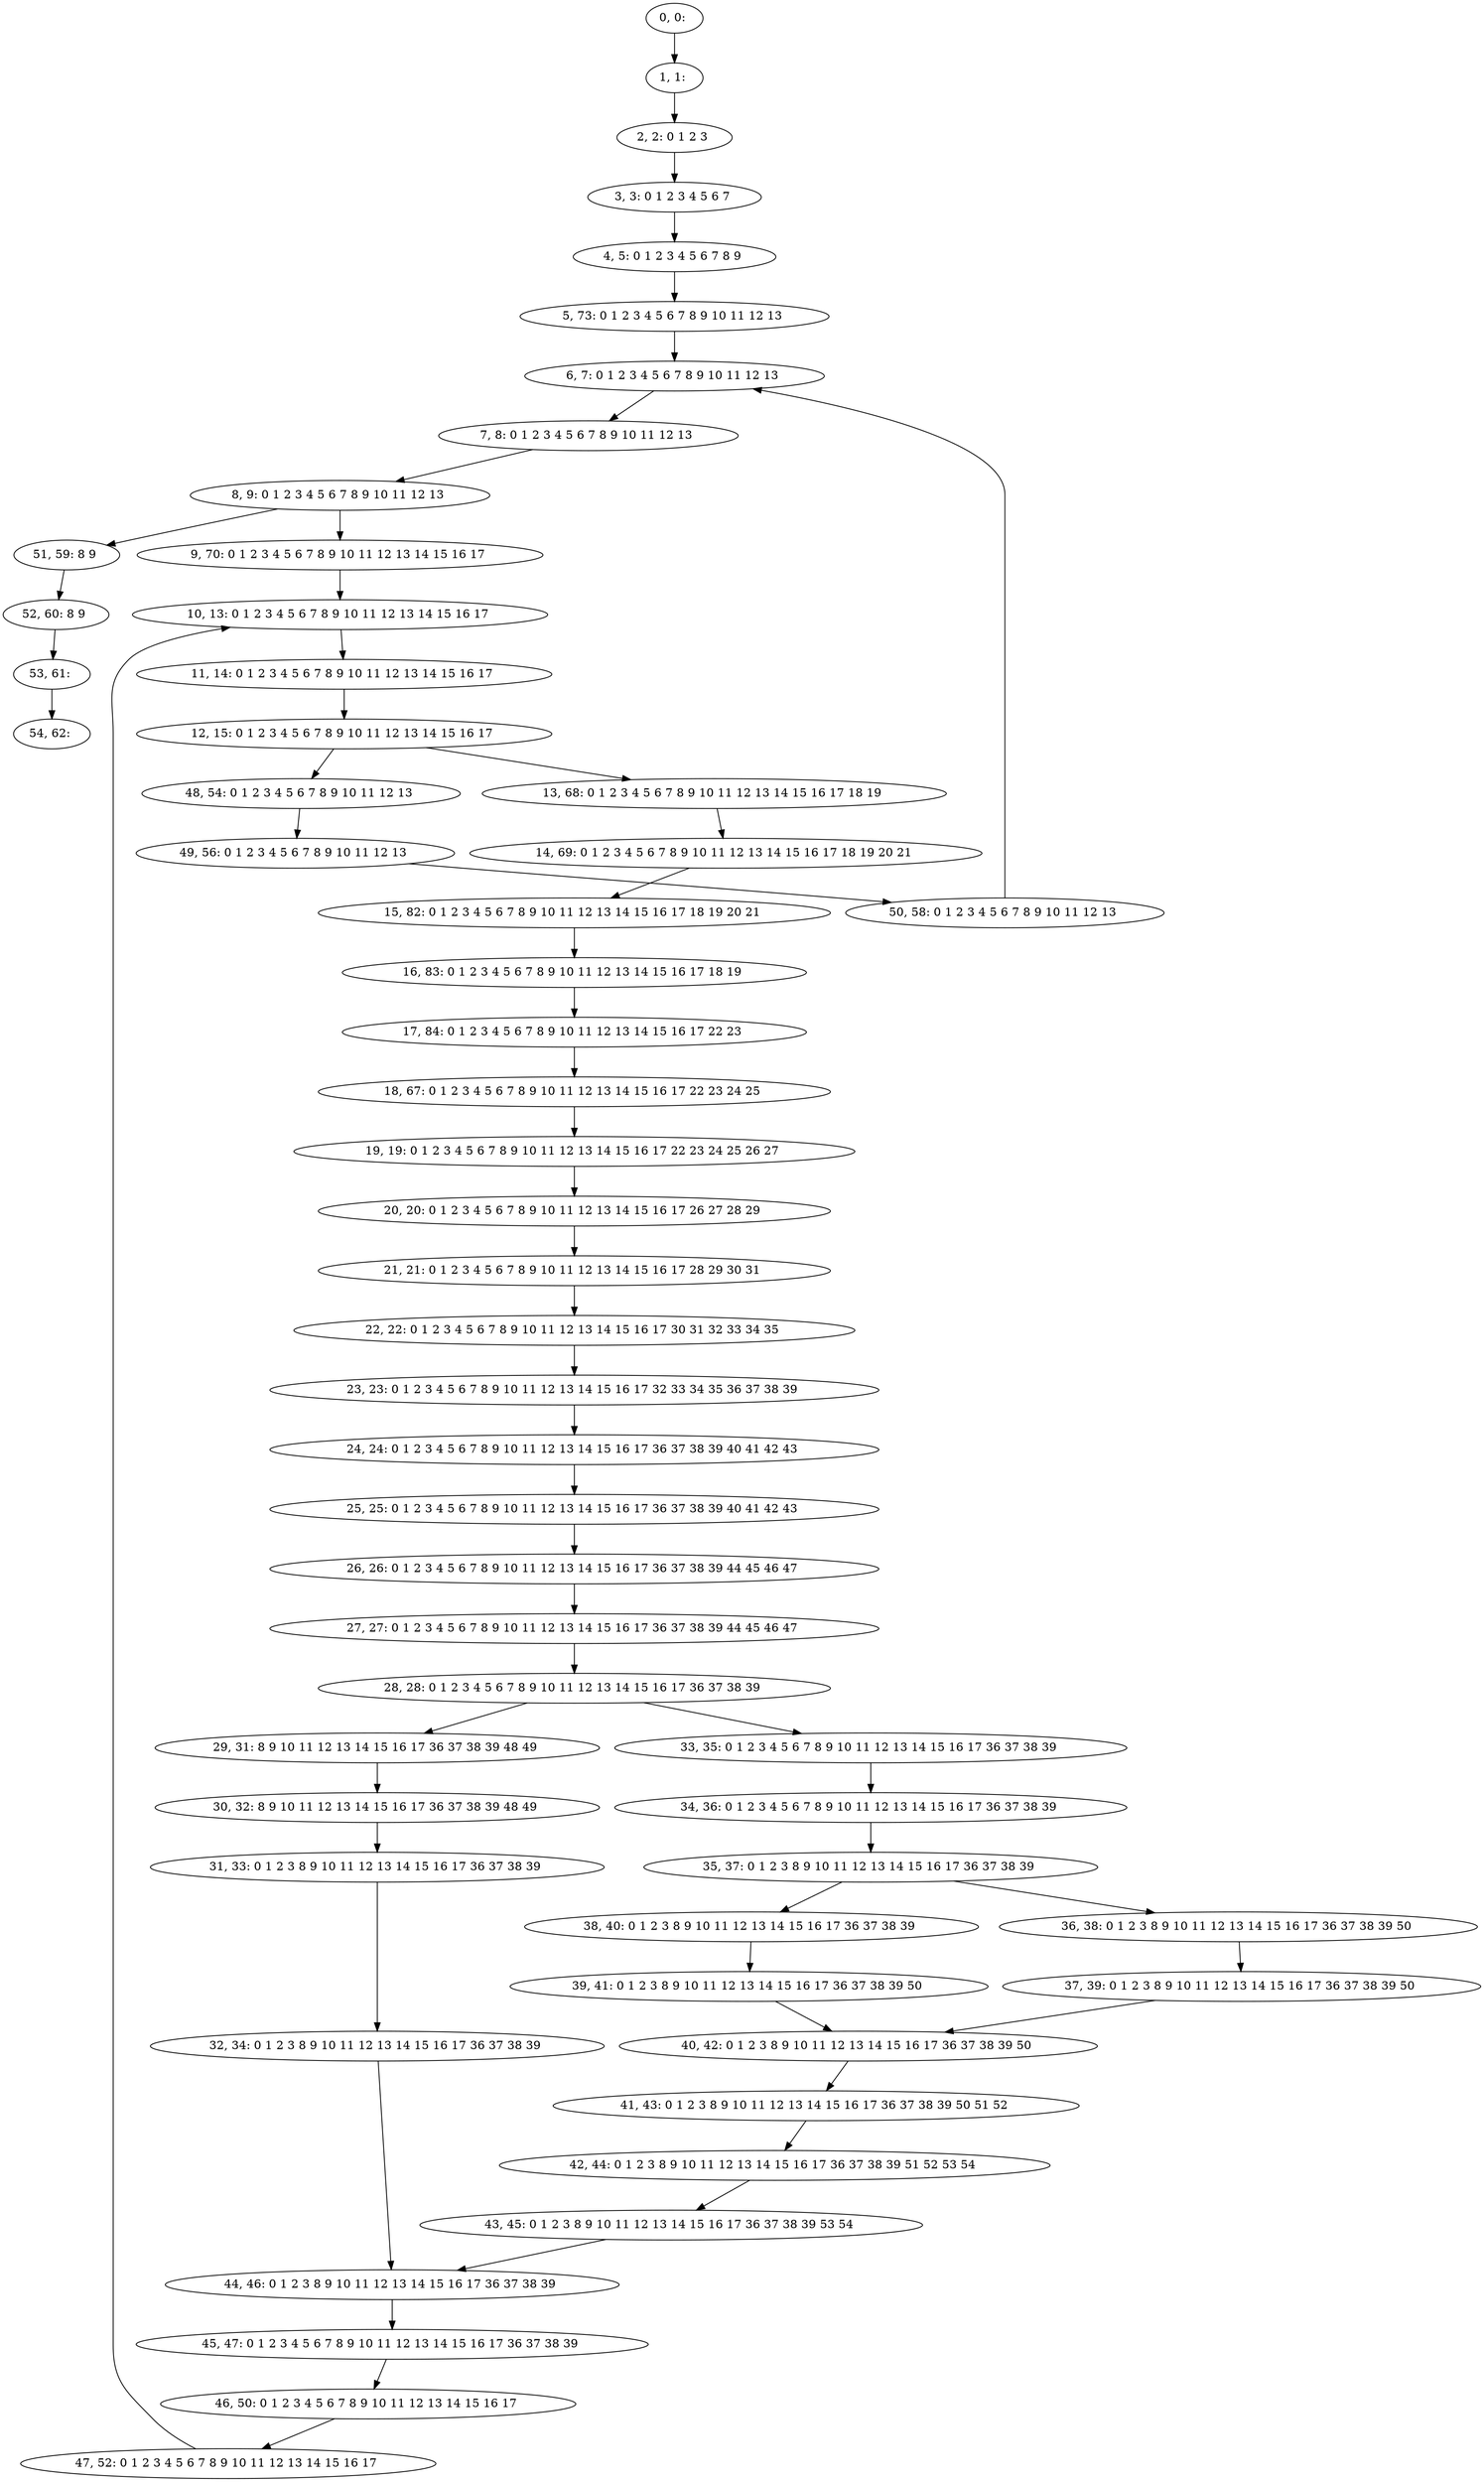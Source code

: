 digraph G {
0[label="0, 0: "];
1[label="1, 1: "];
2[label="2, 2: 0 1 2 3 "];
3[label="3, 3: 0 1 2 3 4 5 6 7 "];
4[label="4, 5: 0 1 2 3 4 5 6 7 8 9 "];
5[label="5, 73: 0 1 2 3 4 5 6 7 8 9 10 11 12 13 "];
6[label="6, 7: 0 1 2 3 4 5 6 7 8 9 10 11 12 13 "];
7[label="7, 8: 0 1 2 3 4 5 6 7 8 9 10 11 12 13 "];
8[label="8, 9: 0 1 2 3 4 5 6 7 8 9 10 11 12 13 "];
9[label="9, 70: 0 1 2 3 4 5 6 7 8 9 10 11 12 13 14 15 16 17 "];
10[label="10, 13: 0 1 2 3 4 5 6 7 8 9 10 11 12 13 14 15 16 17 "];
11[label="11, 14: 0 1 2 3 4 5 6 7 8 9 10 11 12 13 14 15 16 17 "];
12[label="12, 15: 0 1 2 3 4 5 6 7 8 9 10 11 12 13 14 15 16 17 "];
13[label="13, 68: 0 1 2 3 4 5 6 7 8 9 10 11 12 13 14 15 16 17 18 19 "];
14[label="14, 69: 0 1 2 3 4 5 6 7 8 9 10 11 12 13 14 15 16 17 18 19 20 21 "];
15[label="15, 82: 0 1 2 3 4 5 6 7 8 9 10 11 12 13 14 15 16 17 18 19 20 21 "];
16[label="16, 83: 0 1 2 3 4 5 6 7 8 9 10 11 12 13 14 15 16 17 18 19 "];
17[label="17, 84: 0 1 2 3 4 5 6 7 8 9 10 11 12 13 14 15 16 17 22 23 "];
18[label="18, 67: 0 1 2 3 4 5 6 7 8 9 10 11 12 13 14 15 16 17 22 23 24 25 "];
19[label="19, 19: 0 1 2 3 4 5 6 7 8 9 10 11 12 13 14 15 16 17 22 23 24 25 26 27 "];
20[label="20, 20: 0 1 2 3 4 5 6 7 8 9 10 11 12 13 14 15 16 17 26 27 28 29 "];
21[label="21, 21: 0 1 2 3 4 5 6 7 8 9 10 11 12 13 14 15 16 17 28 29 30 31 "];
22[label="22, 22: 0 1 2 3 4 5 6 7 8 9 10 11 12 13 14 15 16 17 30 31 32 33 34 35 "];
23[label="23, 23: 0 1 2 3 4 5 6 7 8 9 10 11 12 13 14 15 16 17 32 33 34 35 36 37 38 39 "];
24[label="24, 24: 0 1 2 3 4 5 6 7 8 9 10 11 12 13 14 15 16 17 36 37 38 39 40 41 42 43 "];
25[label="25, 25: 0 1 2 3 4 5 6 7 8 9 10 11 12 13 14 15 16 17 36 37 38 39 40 41 42 43 "];
26[label="26, 26: 0 1 2 3 4 5 6 7 8 9 10 11 12 13 14 15 16 17 36 37 38 39 44 45 46 47 "];
27[label="27, 27: 0 1 2 3 4 5 6 7 8 9 10 11 12 13 14 15 16 17 36 37 38 39 44 45 46 47 "];
28[label="28, 28: 0 1 2 3 4 5 6 7 8 9 10 11 12 13 14 15 16 17 36 37 38 39 "];
29[label="29, 31: 8 9 10 11 12 13 14 15 16 17 36 37 38 39 48 49 "];
30[label="30, 32: 8 9 10 11 12 13 14 15 16 17 36 37 38 39 48 49 "];
31[label="31, 33: 0 1 2 3 8 9 10 11 12 13 14 15 16 17 36 37 38 39 "];
32[label="32, 34: 0 1 2 3 8 9 10 11 12 13 14 15 16 17 36 37 38 39 "];
33[label="33, 35: 0 1 2 3 4 5 6 7 8 9 10 11 12 13 14 15 16 17 36 37 38 39 "];
34[label="34, 36: 0 1 2 3 4 5 6 7 8 9 10 11 12 13 14 15 16 17 36 37 38 39 "];
35[label="35, 37: 0 1 2 3 8 9 10 11 12 13 14 15 16 17 36 37 38 39 "];
36[label="36, 38: 0 1 2 3 8 9 10 11 12 13 14 15 16 17 36 37 38 39 50 "];
37[label="37, 39: 0 1 2 3 8 9 10 11 12 13 14 15 16 17 36 37 38 39 50 "];
38[label="38, 40: 0 1 2 3 8 9 10 11 12 13 14 15 16 17 36 37 38 39 "];
39[label="39, 41: 0 1 2 3 8 9 10 11 12 13 14 15 16 17 36 37 38 39 50 "];
40[label="40, 42: 0 1 2 3 8 9 10 11 12 13 14 15 16 17 36 37 38 39 50 "];
41[label="41, 43: 0 1 2 3 8 9 10 11 12 13 14 15 16 17 36 37 38 39 50 51 52 "];
42[label="42, 44: 0 1 2 3 8 9 10 11 12 13 14 15 16 17 36 37 38 39 51 52 53 54 "];
43[label="43, 45: 0 1 2 3 8 9 10 11 12 13 14 15 16 17 36 37 38 39 53 54 "];
44[label="44, 46: 0 1 2 3 8 9 10 11 12 13 14 15 16 17 36 37 38 39 "];
45[label="45, 47: 0 1 2 3 4 5 6 7 8 9 10 11 12 13 14 15 16 17 36 37 38 39 "];
46[label="46, 50: 0 1 2 3 4 5 6 7 8 9 10 11 12 13 14 15 16 17 "];
47[label="47, 52: 0 1 2 3 4 5 6 7 8 9 10 11 12 13 14 15 16 17 "];
48[label="48, 54: 0 1 2 3 4 5 6 7 8 9 10 11 12 13 "];
49[label="49, 56: 0 1 2 3 4 5 6 7 8 9 10 11 12 13 "];
50[label="50, 58: 0 1 2 3 4 5 6 7 8 9 10 11 12 13 "];
51[label="51, 59: 8 9 "];
52[label="52, 60: 8 9 "];
53[label="53, 61: "];
54[label="54, 62: "];
0->1 ;
1->2 ;
2->3 ;
3->4 ;
4->5 ;
5->6 ;
6->7 ;
7->8 ;
8->9 ;
8->51 ;
9->10 ;
10->11 ;
11->12 ;
12->13 ;
12->48 ;
13->14 ;
14->15 ;
15->16 ;
16->17 ;
17->18 ;
18->19 ;
19->20 ;
20->21 ;
21->22 ;
22->23 ;
23->24 ;
24->25 ;
25->26 ;
26->27 ;
27->28 ;
28->29 ;
28->33 ;
29->30 ;
30->31 ;
31->32 ;
32->44 ;
33->34 ;
34->35 ;
35->36 ;
35->38 ;
36->37 ;
37->40 ;
38->39 ;
39->40 ;
40->41 ;
41->42 ;
42->43 ;
43->44 ;
44->45 ;
45->46 ;
46->47 ;
47->10 ;
48->49 ;
49->50 ;
50->6 ;
51->52 ;
52->53 ;
53->54 ;
}
